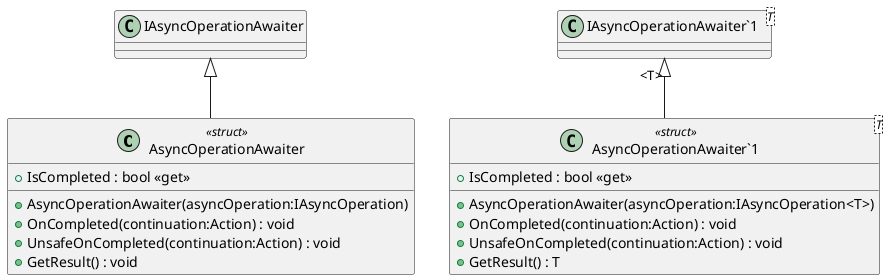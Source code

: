 @startuml
class AsyncOperationAwaiter <<struct>> {
    + AsyncOperationAwaiter(asyncOperation:IAsyncOperation)
    + OnCompleted(continuation:Action) : void
    + UnsafeOnCompleted(continuation:Action) : void
    + IsCompleted : bool <<get>>
    + GetResult() : void
}
class "AsyncOperationAwaiter`1"<T> <<struct>> {
    + AsyncOperationAwaiter(asyncOperation:IAsyncOperation<T>)
    + OnCompleted(continuation:Action) : void
    + UnsafeOnCompleted(continuation:Action) : void
    + IsCompleted : bool <<get>>
    + GetResult() : T
}
class "IAsyncOperationAwaiter`1"<T> {
}
IAsyncOperationAwaiter <|-- AsyncOperationAwaiter
"IAsyncOperationAwaiter`1" "<T>" <|-- "AsyncOperationAwaiter`1"
@enduml
